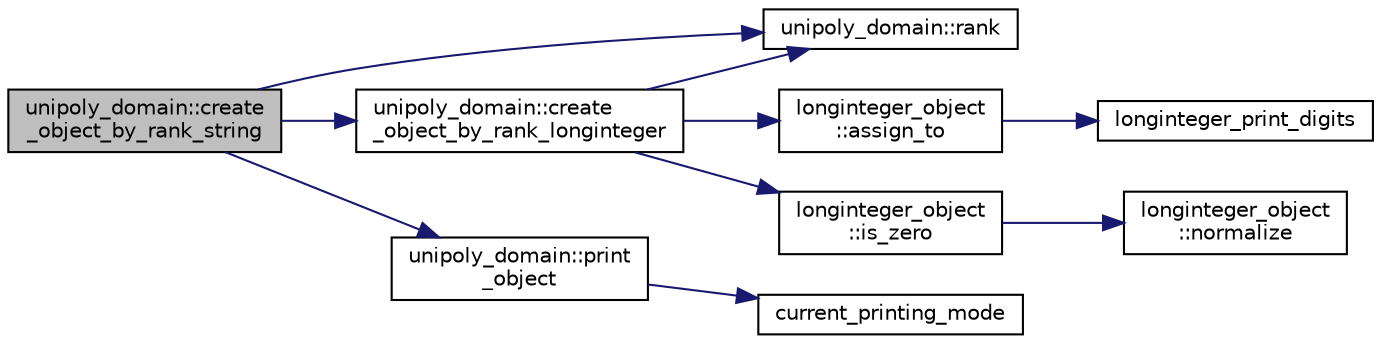 digraph "unipoly_domain::create_object_by_rank_string"
{
  edge [fontname="Helvetica",fontsize="10",labelfontname="Helvetica",labelfontsize="10"];
  node [fontname="Helvetica",fontsize="10",shape=record];
  rankdir="LR";
  Node172 [label="unipoly_domain::create\l_object_by_rank_string",height=0.2,width=0.4,color="black", fillcolor="grey75", style="filled", fontcolor="black"];
  Node172 -> Node173 [color="midnightblue",fontsize="10",style="solid",fontname="Helvetica"];
  Node173 [label="unipoly_domain::rank",height=0.2,width=0.4,color="black", fillcolor="white", style="filled",URL="$da/d3c/classunipoly__domain.html#abbb4c71146629a9f1c08f764522f54ca"];
  Node172 -> Node174 [color="midnightblue",fontsize="10",style="solid",fontname="Helvetica"];
  Node174 [label="unipoly_domain::create\l_object_by_rank_longinteger",height=0.2,width=0.4,color="black", fillcolor="white", style="filled",URL="$da/d3c/classunipoly__domain.html#ae0253c2cb878d008f01b59ec4a61a1a7"];
  Node174 -> Node173 [color="midnightblue",fontsize="10",style="solid",fontname="Helvetica"];
  Node174 -> Node175 [color="midnightblue",fontsize="10",style="solid",fontname="Helvetica"];
  Node175 [label="longinteger_object\l::assign_to",height=0.2,width=0.4,color="black", fillcolor="white", style="filled",URL="$dd/d7e/classlonginteger__object.html#a891b9d0947bfce181245ab5cffe9482a"];
  Node175 -> Node176 [color="midnightblue",fontsize="10",style="solid",fontname="Helvetica"];
  Node176 [label="longinteger_print_digits",height=0.2,width=0.4,color="black", fillcolor="white", style="filled",URL="$de/dc5/algebra__and__number__theory_8h.html#ac2bac7b12f5b6440b8dad275cd7a157d"];
  Node174 -> Node177 [color="midnightblue",fontsize="10",style="solid",fontname="Helvetica"];
  Node177 [label="longinteger_object\l::is_zero",height=0.2,width=0.4,color="black", fillcolor="white", style="filled",URL="$dd/d7e/classlonginteger__object.html#a0946732d08e5180a00480f4c40667101"];
  Node177 -> Node178 [color="midnightblue",fontsize="10",style="solid",fontname="Helvetica"];
  Node178 [label="longinteger_object\l::normalize",height=0.2,width=0.4,color="black", fillcolor="white", style="filled",URL="$dd/d7e/classlonginteger__object.html#ae27040d862a5624e98fc9582daa889ee"];
  Node172 -> Node179 [color="midnightblue",fontsize="10",style="solid",fontname="Helvetica"];
  Node179 [label="unipoly_domain::print\l_object",height=0.2,width=0.4,color="black", fillcolor="white", style="filled",URL="$da/d3c/classunipoly__domain.html#ad73fd87ed54b67e1091ece74f80ff6d7"];
  Node179 -> Node180 [color="midnightblue",fontsize="10",style="solid",fontname="Helvetica"];
  Node180 [label="current_printing_mode",height=0.2,width=0.4,color="black", fillcolor="white", style="filled",URL="$d9/d60/discreta_8h.html#afcd81bfedce13a2f5f14361608e763f2"];
}
